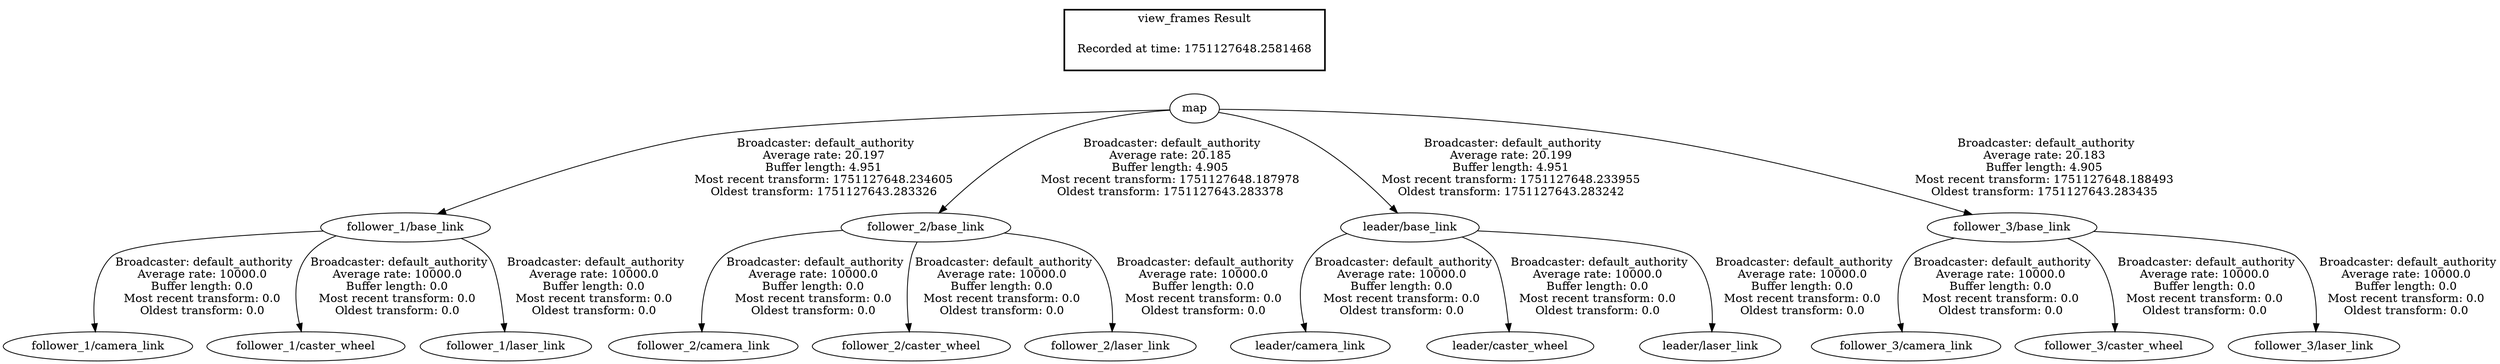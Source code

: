 digraph G {
"follower_1/base_link" -> "follower_1/camera_link"[label=" Broadcaster: default_authority\nAverage rate: 10000.0\nBuffer length: 0.0\nMost recent transform: 0.0\nOldest transform: 0.0\n"];
"map" -> "follower_1/base_link"[label=" Broadcaster: default_authority\nAverage rate: 20.197\nBuffer length: 4.951\nMost recent transform: 1751127648.234605\nOldest transform: 1751127643.283326\n"];
"follower_1/base_link" -> "follower_1/caster_wheel"[label=" Broadcaster: default_authority\nAverage rate: 10000.0\nBuffer length: 0.0\nMost recent transform: 0.0\nOldest transform: 0.0\n"];
"follower_1/base_link" -> "follower_1/laser_link"[label=" Broadcaster: default_authority\nAverage rate: 10000.0\nBuffer length: 0.0\nMost recent transform: 0.0\nOldest transform: 0.0\n"];
"follower_2/base_link" -> "follower_2/camera_link"[label=" Broadcaster: default_authority\nAverage rate: 10000.0\nBuffer length: 0.0\nMost recent transform: 0.0\nOldest transform: 0.0\n"];
"map" -> "follower_2/base_link"[label=" Broadcaster: default_authority\nAverage rate: 20.185\nBuffer length: 4.905\nMost recent transform: 1751127648.187978\nOldest transform: 1751127643.283378\n"];
"follower_2/base_link" -> "follower_2/caster_wheel"[label=" Broadcaster: default_authority\nAverage rate: 10000.0\nBuffer length: 0.0\nMost recent transform: 0.0\nOldest transform: 0.0\n"];
"follower_2/base_link" -> "follower_2/laser_link"[label=" Broadcaster: default_authority\nAverage rate: 10000.0\nBuffer length: 0.0\nMost recent transform: 0.0\nOldest transform: 0.0\n"];
"map" -> "leader/base_link"[label=" Broadcaster: default_authority\nAverage rate: 20.199\nBuffer length: 4.951\nMost recent transform: 1751127648.233955\nOldest transform: 1751127643.283242\n"];
"map" -> "follower_3/base_link"[label=" Broadcaster: default_authority\nAverage rate: 20.183\nBuffer length: 4.905\nMost recent transform: 1751127648.188493\nOldest transform: 1751127643.283435\n"];
"follower_3/base_link" -> "follower_3/camera_link"[label=" Broadcaster: default_authority\nAverage rate: 10000.0\nBuffer length: 0.0\nMost recent transform: 0.0\nOldest transform: 0.0\n"];
"follower_3/base_link" -> "follower_3/caster_wheel"[label=" Broadcaster: default_authority\nAverage rate: 10000.0\nBuffer length: 0.0\nMost recent transform: 0.0\nOldest transform: 0.0\n"];
"follower_3/base_link" -> "follower_3/laser_link"[label=" Broadcaster: default_authority\nAverage rate: 10000.0\nBuffer length: 0.0\nMost recent transform: 0.0\nOldest transform: 0.0\n"];
"leader/base_link" -> "leader/camera_link"[label=" Broadcaster: default_authority\nAverage rate: 10000.0\nBuffer length: 0.0\nMost recent transform: 0.0\nOldest transform: 0.0\n"];
"leader/base_link" -> "leader/caster_wheel"[label=" Broadcaster: default_authority\nAverage rate: 10000.0\nBuffer length: 0.0\nMost recent transform: 0.0\nOldest transform: 0.0\n"];
"leader/base_link" -> "leader/laser_link"[label=" Broadcaster: default_authority\nAverage rate: 10000.0\nBuffer length: 0.0\nMost recent transform: 0.0\nOldest transform: 0.0\n"];
edge [style=invis];
 subgraph cluster_legend { style=bold; color=black; label ="view_frames Result";
"Recorded at time: 1751127648.2581468"[ shape=plaintext ] ;
}->"map";
}